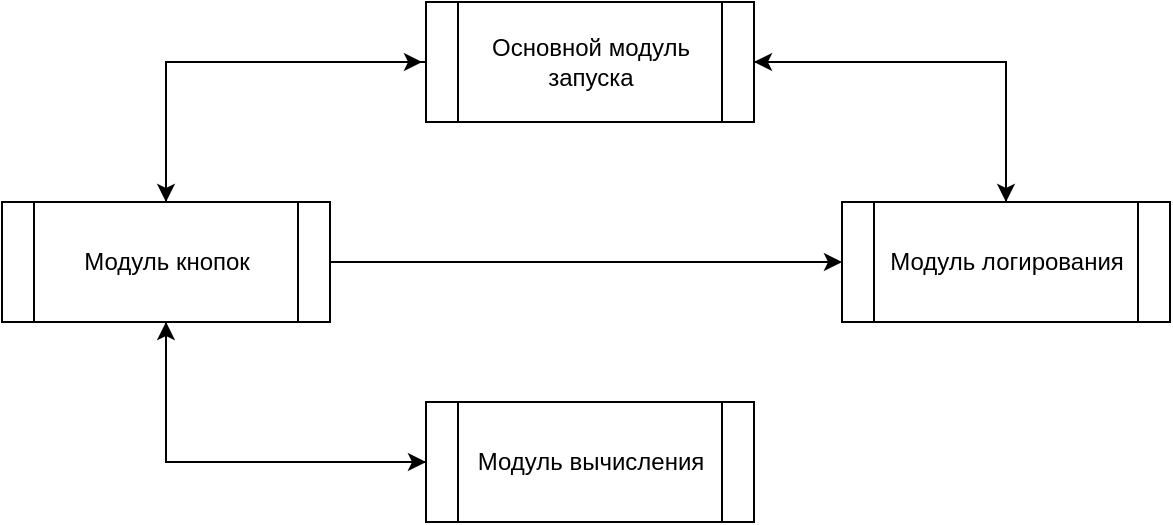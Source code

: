 <mxfile version="20.3.7" type="device"><diagram id="ke1RvN0wpPkVAOASQUhd" name="Страница 1"><mxGraphModel dx="1038" dy="489" grid="1" gridSize="10" guides="1" tooltips="1" connect="1" arrows="1" fold="1" page="1" pageScale="1" pageWidth="827" pageHeight="1169" math="0" shadow="0"><root><mxCell id="0"/><mxCell id="1" parent="0"/><mxCell id="gG1lUb66h1bv8re8xGCD-10" style="edgeStyle=orthogonalEdgeStyle;rounded=0;orthogonalLoop=1;jettySize=auto;html=1;" edge="1" parent="1" source="gG1lUb66h1bv8re8xGCD-1" target="gG1lUb66h1bv8re8xGCD-2"><mxGeometry relative="1" as="geometry"/></mxCell><mxCell id="gG1lUb66h1bv8re8xGCD-14" style="edgeStyle=orthogonalEdgeStyle;rounded=0;orthogonalLoop=1;jettySize=auto;html=1;entryX=0.5;entryY=0;entryDx=0;entryDy=0;" edge="1" parent="1" source="gG1lUb66h1bv8re8xGCD-1" target="gG1lUb66h1bv8re8xGCD-5"><mxGeometry relative="1" as="geometry"/></mxCell><mxCell id="gG1lUb66h1bv8re8xGCD-1" value="Основной модуль запуска" style="shape=process;whiteSpace=wrap;html=1;backgroundOutline=1;" vertex="1" parent="1"><mxGeometry x="332" y="40" width="164" height="60" as="geometry"/></mxCell><mxCell id="gG1lUb66h1bv8re8xGCD-11" style="edgeStyle=orthogonalEdgeStyle;rounded=0;orthogonalLoop=1;jettySize=auto;html=1;" edge="1" parent="1" source="gG1lUb66h1bv8re8xGCD-2"><mxGeometry relative="1" as="geometry"><mxPoint x="330" y="70" as="targetPoint"/><Array as="points"><mxPoint x="202" y="70"/><mxPoint x="270" y="70"/></Array></mxGeometry></mxCell><mxCell id="gG1lUb66h1bv8re8xGCD-12" style="edgeStyle=orthogonalEdgeStyle;rounded=0;orthogonalLoop=1;jettySize=auto;html=1;entryX=0;entryY=0.5;entryDx=0;entryDy=0;" edge="1" parent="1" source="gG1lUb66h1bv8re8xGCD-2" target="gG1lUb66h1bv8re8xGCD-3"><mxGeometry relative="1" as="geometry"><mxPoint x="240" y="280" as="targetPoint"/><Array as="points"><mxPoint x="202" y="270"/></Array></mxGeometry></mxCell><mxCell id="gG1lUb66h1bv8re8xGCD-16" style="edgeStyle=orthogonalEdgeStyle;rounded=0;orthogonalLoop=1;jettySize=auto;html=1;entryX=0;entryY=0.5;entryDx=0;entryDy=0;" edge="1" parent="1" source="gG1lUb66h1bv8re8xGCD-2" target="gG1lUb66h1bv8re8xGCD-5"><mxGeometry relative="1" as="geometry"><mxPoint x="530" y="170" as="targetPoint"/></mxGeometry></mxCell><mxCell id="gG1lUb66h1bv8re8xGCD-2" value="Модуль кнопок" style="shape=process;whiteSpace=wrap;html=1;backgroundOutline=1;" vertex="1" parent="1"><mxGeometry x="120" y="140" width="164" height="60" as="geometry"/></mxCell><mxCell id="gG1lUb66h1bv8re8xGCD-13" style="edgeStyle=orthogonalEdgeStyle;rounded=0;orthogonalLoop=1;jettySize=auto;html=1;entryX=0.5;entryY=1;entryDx=0;entryDy=0;" edge="1" parent="1" source="gG1lUb66h1bv8re8xGCD-3" target="gG1lUb66h1bv8re8xGCD-2"><mxGeometry relative="1" as="geometry"/></mxCell><mxCell id="gG1lUb66h1bv8re8xGCD-3" value="Модуль вычисления" style="shape=process;whiteSpace=wrap;html=1;backgroundOutline=1;" vertex="1" parent="1"><mxGeometry x="332" y="240" width="164" height="60" as="geometry"/></mxCell><mxCell id="gG1lUb66h1bv8re8xGCD-17" style="edgeStyle=orthogonalEdgeStyle;rounded=0;orthogonalLoop=1;jettySize=auto;html=1;entryX=1;entryY=0.5;entryDx=0;entryDy=0;" edge="1" parent="1" source="gG1lUb66h1bv8re8xGCD-5" target="gG1lUb66h1bv8re8xGCD-1"><mxGeometry relative="1" as="geometry"><mxPoint x="560" y="70" as="targetPoint"/><Array as="points"><mxPoint x="622" y="70"/></Array></mxGeometry></mxCell><mxCell id="gG1lUb66h1bv8re8xGCD-5" value="Модуль логирования" style="shape=process;whiteSpace=wrap;html=1;backgroundOutline=1;" vertex="1" parent="1"><mxGeometry x="540" y="140" width="164" height="60" as="geometry"/></mxCell></root></mxGraphModel></diagram></mxfile>